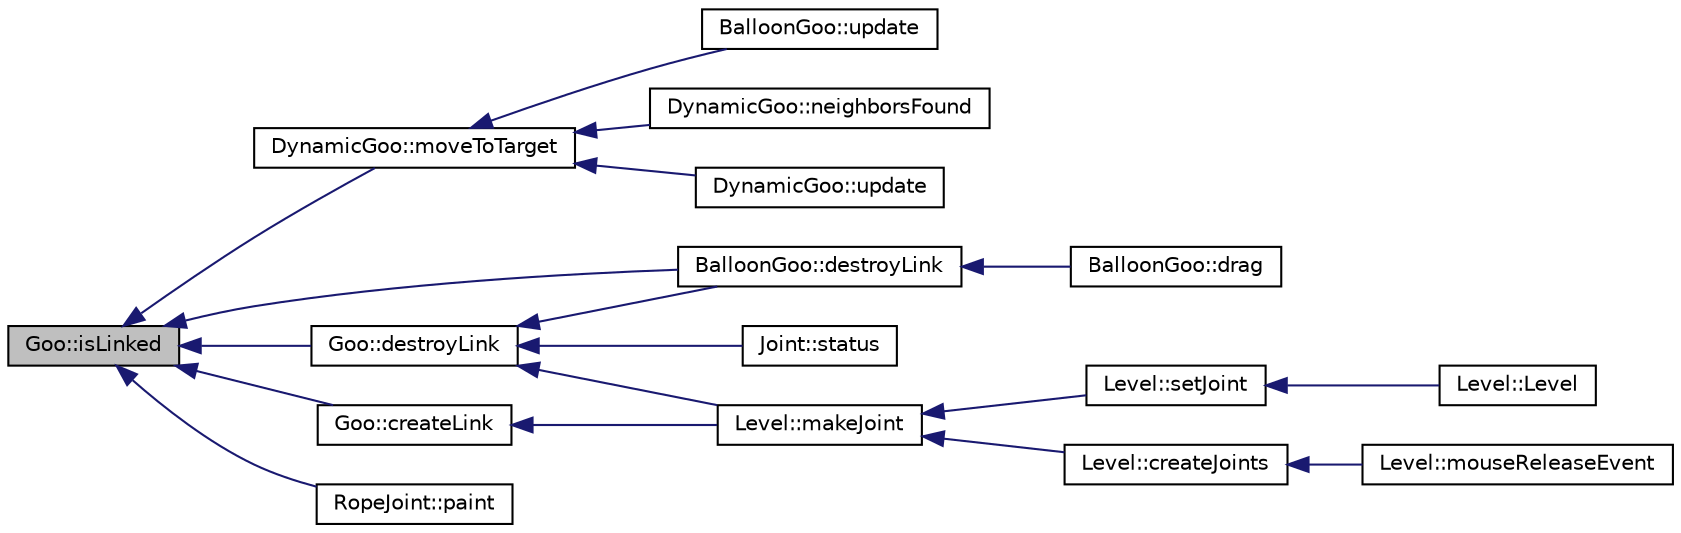 digraph G
{
  edge [fontname="Helvetica",fontsize="10",labelfontname="Helvetica",labelfontsize="10"];
  node [fontname="Helvetica",fontsize="10",shape=record];
  rankdir="LR";
  Node1 [label="Goo::isLinked",height=0.2,width=0.4,color="black", fillcolor="grey75", style="filled" fontcolor="black"];
  Node1 -> Node2 [dir="back",color="midnightblue",fontsize="10",style="solid",fontname="Helvetica"];
  Node2 [label="BalloonGoo::destroyLink",height=0.2,width=0.4,color="black", fillcolor="white", style="filled",URL="$da/dfa/classBalloonGoo.html#a59cf791c7a06780b5554c26a91db2f89"];
  Node2 -> Node3 [dir="back",color="midnightblue",fontsize="10",style="solid",fontname="Helvetica"];
  Node3 [label="BalloonGoo::drag",height=0.2,width=0.4,color="black", fillcolor="white", style="filled",URL="$da/dfa/classBalloonGoo.html#ae9ef25d1505c114f637edbfe9318ab2e"];
  Node1 -> Node4 [dir="back",color="midnightblue",fontsize="10",style="solid",fontname="Helvetica"];
  Node4 [label="DynamicGoo::moveToTarget",height=0.2,width=0.4,color="black", fillcolor="white", style="filled",URL="$d6/d97/classDynamicGoo.html#ab7b16f5f503004a0d55f824e9c7d5c28"];
  Node4 -> Node5 [dir="back",color="midnightblue",fontsize="10",style="solid",fontname="Helvetica"];
  Node5 [label="BalloonGoo::update",height=0.2,width=0.4,color="black", fillcolor="white", style="filled",URL="$da/dfa/classBalloonGoo.html#af5f6a827b0786213637689f48ca7e329"];
  Node4 -> Node6 [dir="back",color="midnightblue",fontsize="10",style="solid",fontname="Helvetica"];
  Node6 [label="DynamicGoo::neighborsFound",height=0.2,width=0.4,color="black", fillcolor="white", style="filled",URL="$d6/d97/classDynamicGoo.html#ae8998daa33c6cc471d70c16fbb752075"];
  Node4 -> Node7 [dir="back",color="midnightblue",fontsize="10",style="solid",fontname="Helvetica"];
  Node7 [label="DynamicGoo::update",height=0.2,width=0.4,color="black", fillcolor="white", style="filled",URL="$d6/d97/classDynamicGoo.html#a6e921cea42c85947d4a7757f7f2d454d"];
  Node1 -> Node8 [dir="back",color="midnightblue",fontsize="10",style="solid",fontname="Helvetica"];
  Node8 [label="Goo::createLink",height=0.2,width=0.4,color="black", fillcolor="white", style="filled",URL="$d5/d5d/classGoo.html#a4cf3a6d7b7523864a419def0a8aa9949"];
  Node8 -> Node9 [dir="back",color="midnightblue",fontsize="10",style="solid",fontname="Helvetica"];
  Node9 [label="Level::makeJoint",height=0.2,width=0.4,color="black", fillcolor="white", style="filled",URL="$d2/d9d/classLevel.html#ab40a5647912f4ef6e3a70b0afd75027b"];
  Node9 -> Node10 [dir="back",color="midnightblue",fontsize="10",style="solid",fontname="Helvetica"];
  Node10 [label="Level::createJoints",height=0.2,width=0.4,color="black", fillcolor="white", style="filled",URL="$d2/d9d/classLevel.html#a753ed1a47f268859a713123dc640839c"];
  Node10 -> Node11 [dir="back",color="midnightblue",fontsize="10",style="solid",fontname="Helvetica"];
  Node11 [label="Level::mouseReleaseEvent",height=0.2,width=0.4,color="black", fillcolor="white", style="filled",URL="$d2/d9d/classLevel.html#a77722ba24f938b7a0707f755e635a8f6"];
  Node9 -> Node12 [dir="back",color="midnightblue",fontsize="10",style="solid",fontname="Helvetica"];
  Node12 [label="Level::setJoint",height=0.2,width=0.4,color="black", fillcolor="white", style="filled",URL="$d2/d9d/classLevel.html#a4ba1126389807119ad1d21bd51f86210"];
  Node12 -> Node13 [dir="back",color="midnightblue",fontsize="10",style="solid",fontname="Helvetica"];
  Node13 [label="Level::Level",height=0.2,width=0.4,color="black", fillcolor="white", style="filled",URL="$d2/d9d/classLevel.html#aab4805fc7397cd5ab9d9852a1d403a0d"];
  Node1 -> Node14 [dir="back",color="midnightblue",fontsize="10",style="solid",fontname="Helvetica"];
  Node14 [label="Goo::destroyLink",height=0.2,width=0.4,color="black", fillcolor="white", style="filled",URL="$d5/d5d/classGoo.html#a8105c971d0f98551e80be333c4658447"];
  Node14 -> Node2 [dir="back",color="midnightblue",fontsize="10",style="solid",fontname="Helvetica"];
  Node14 -> Node15 [dir="back",color="midnightblue",fontsize="10",style="solid",fontname="Helvetica"];
  Node15 [label="Joint::status",height=0.2,width=0.4,color="black", fillcolor="white", style="filled",URL="$d7/d0a/classJoint.html#a89a605f4bba20f2448988412595f4360"];
  Node14 -> Node9 [dir="back",color="midnightblue",fontsize="10",style="solid",fontname="Helvetica"];
  Node1 -> Node16 [dir="back",color="midnightblue",fontsize="10",style="solid",fontname="Helvetica"];
  Node16 [label="RopeJoint::paint",height=0.2,width=0.4,color="black", fillcolor="white", style="filled",URL="$d7/d77/classRopeJoint.html#a148063697bef829c067a8d569e472afd"];
}
